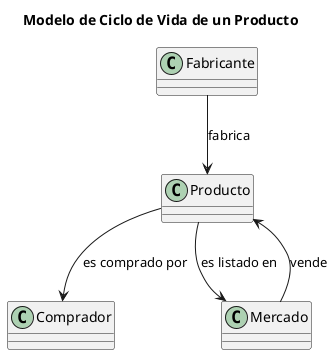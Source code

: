 @startuml
title Modelo de Ciclo de Vida de un Producto

class Producto 

class Comprador

class Mercado

class Fabricante 

Producto --> Comprador: "es comprado por"
Mercado --> Producto: "vende"
Fabricante --> Producto: "fabrica"
Producto --> Mercado: "es listado en"

@enduml
